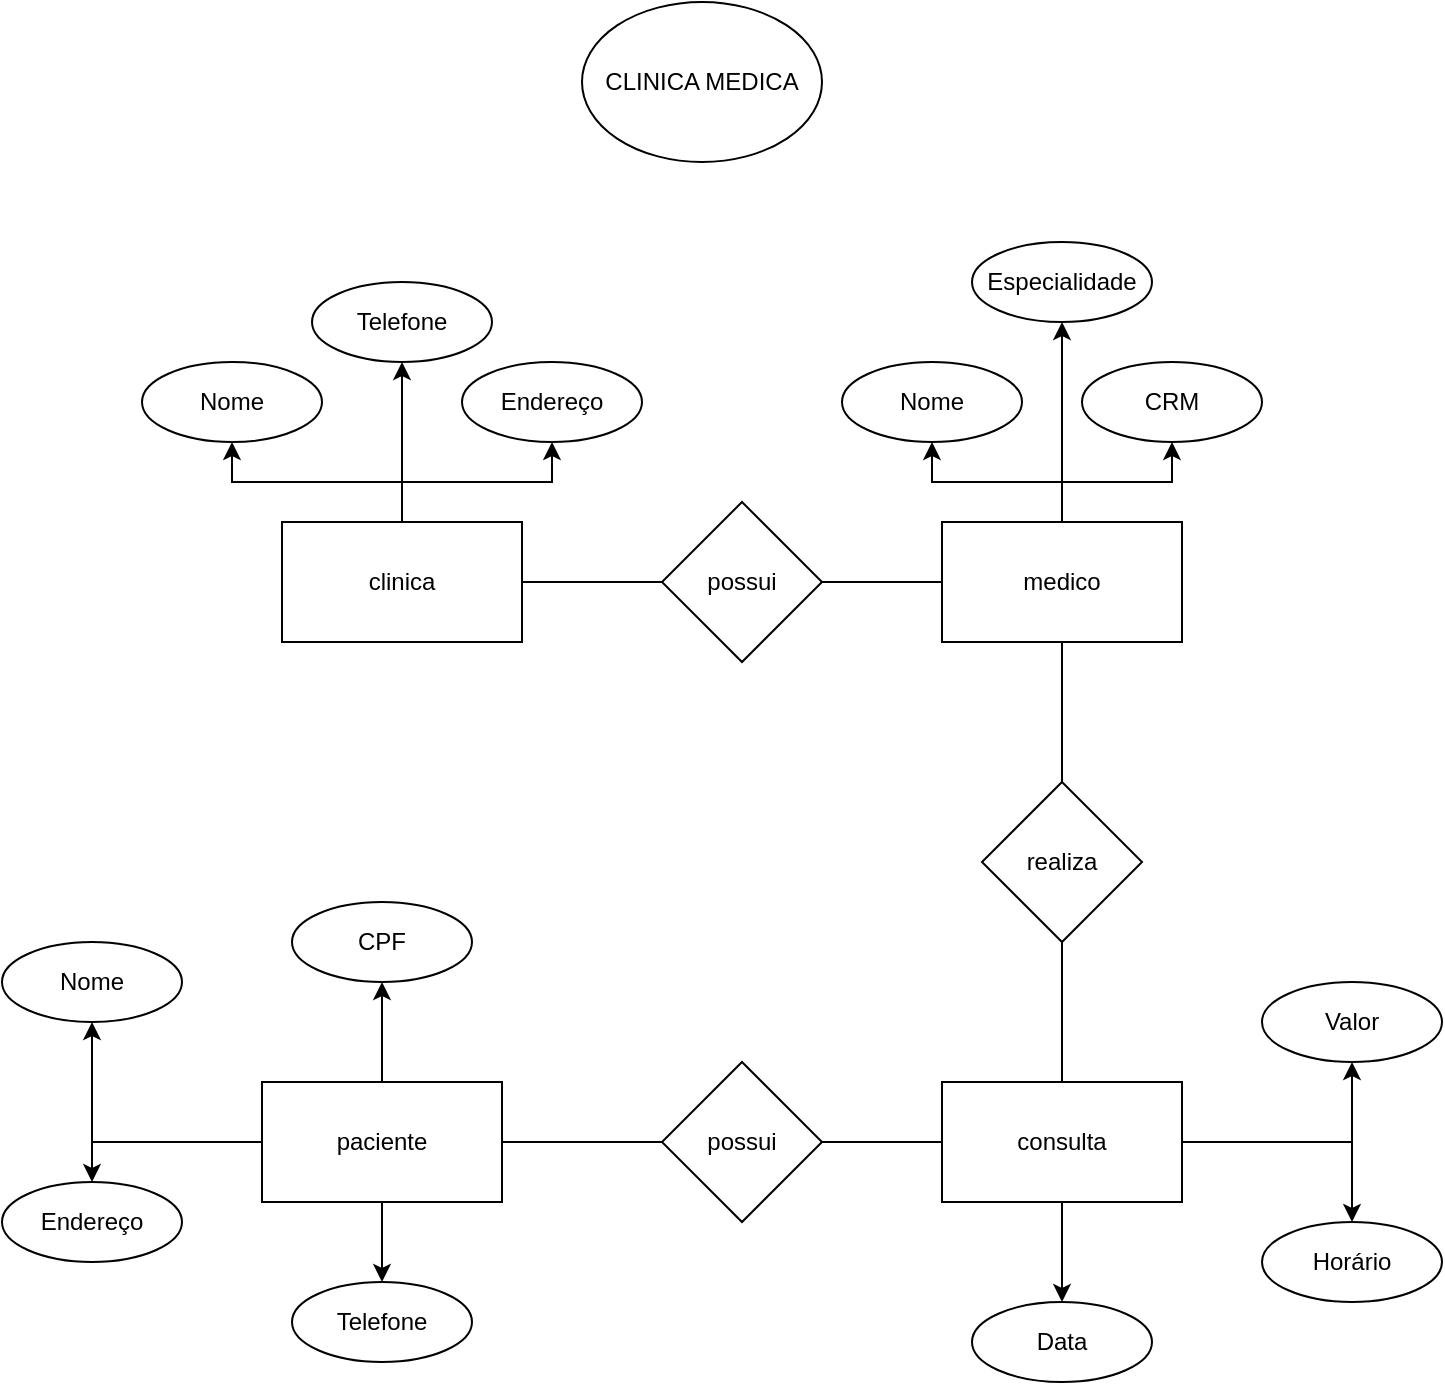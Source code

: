 <mxfile version="28.2.0">
  <diagram name="Página-1" id="um1fkUw_YQAbQyXrjvc_">
    <mxGraphModel grid="1" page="1" gridSize="10" guides="1" tooltips="1" connect="1" arrows="1" fold="1" pageScale="1" pageWidth="827" pageHeight="1169" math="0" shadow="0">
      <root>
        <mxCell id="0" />
        <mxCell id="1" parent="0" />
        <mxCell id="PIAi-dtqHLIWXzFcPzFo-5" style="edgeStyle=orthogonalEdgeStyle;rounded=0;orthogonalLoop=1;jettySize=auto;html=1;endArrow=none;endFill=0;" edge="1" parent="1" source="PIAi-dtqHLIWXzFcPzFo-1" target="PIAi-dtqHLIWXzFcPzFo-4">
          <mxGeometry relative="1" as="geometry" />
        </mxCell>
        <mxCell id="PIAi-dtqHLIWXzFcPzFo-15" style="edgeStyle=orthogonalEdgeStyle;rounded=0;orthogonalLoop=1;jettySize=auto;html=1;entryX=0.5;entryY=1;entryDx=0;entryDy=0;" edge="1" parent="1" source="PIAi-dtqHLIWXzFcPzFo-1" target="PIAi-dtqHLIWXzFcPzFo-14">
          <mxGeometry relative="1" as="geometry" />
        </mxCell>
        <mxCell id="PIAi-dtqHLIWXzFcPzFo-17" style="edgeStyle=orthogonalEdgeStyle;rounded=0;orthogonalLoop=1;jettySize=auto;html=1;entryX=0.5;entryY=1;entryDx=0;entryDy=0;" edge="1" parent="1" source="PIAi-dtqHLIWXzFcPzFo-1" target="PIAi-dtqHLIWXzFcPzFo-16">
          <mxGeometry relative="1" as="geometry" />
        </mxCell>
        <mxCell id="PIAi-dtqHLIWXzFcPzFo-19" style="edgeStyle=orthogonalEdgeStyle;rounded=0;orthogonalLoop=1;jettySize=auto;html=1;entryX=0.5;entryY=1;entryDx=0;entryDy=0;" edge="1" parent="1" source="PIAi-dtqHLIWXzFcPzFo-1" target="PIAi-dtqHLIWXzFcPzFo-18">
          <mxGeometry relative="1" as="geometry" />
        </mxCell>
        <mxCell id="PIAi-dtqHLIWXzFcPzFo-1" value="clinica" style="rounded=0;whiteSpace=wrap;html=1;" vertex="1" parent="1">
          <mxGeometry x="170" y="290" width="120" height="60" as="geometry" />
        </mxCell>
        <mxCell id="PIAi-dtqHLIWXzFcPzFo-2" value="possui" style="rhombus;whiteSpace=wrap;html=1;" vertex="1" parent="1">
          <mxGeometry x="360" y="280" width="80" height="80" as="geometry" />
        </mxCell>
        <mxCell id="PIAi-dtqHLIWXzFcPzFo-11" style="edgeStyle=orthogonalEdgeStyle;rounded=0;orthogonalLoop=1;jettySize=auto;html=1;entryX=0.5;entryY=0;entryDx=0;entryDy=0;endArrow=none;endFill=0;" edge="1" parent="1" source="PIAi-dtqHLIWXzFcPzFo-4" target="PIAi-dtqHLIWXzFcPzFo-9">
          <mxGeometry relative="1" as="geometry" />
        </mxCell>
        <mxCell id="PIAi-dtqHLIWXzFcPzFo-24" style="edgeStyle=orthogonalEdgeStyle;rounded=0;orthogonalLoop=1;jettySize=auto;html=1;" edge="1" parent="1" source="PIAi-dtqHLIWXzFcPzFo-4" target="PIAi-dtqHLIWXzFcPzFo-20">
          <mxGeometry relative="1" as="geometry" />
        </mxCell>
        <mxCell id="PIAi-dtqHLIWXzFcPzFo-25" style="edgeStyle=orthogonalEdgeStyle;rounded=0;orthogonalLoop=1;jettySize=auto;html=1;entryX=0.5;entryY=1;entryDx=0;entryDy=0;" edge="1" parent="1" source="PIAi-dtqHLIWXzFcPzFo-4" target="PIAi-dtqHLIWXzFcPzFo-23">
          <mxGeometry relative="1" as="geometry" />
        </mxCell>
        <mxCell id="PIAi-dtqHLIWXzFcPzFo-26" style="edgeStyle=orthogonalEdgeStyle;rounded=0;orthogonalLoop=1;jettySize=auto;html=1;entryX=0.5;entryY=1;entryDx=0;entryDy=0;" edge="1" parent="1" source="PIAi-dtqHLIWXzFcPzFo-4" target="PIAi-dtqHLIWXzFcPzFo-22">
          <mxGeometry relative="1" as="geometry" />
        </mxCell>
        <mxCell id="PIAi-dtqHLIWXzFcPzFo-4" value="medico" style="rounded=0;whiteSpace=wrap;html=1;" vertex="1" parent="1">
          <mxGeometry x="500" y="290" width="120" height="60" as="geometry" />
        </mxCell>
        <mxCell id="PIAi-dtqHLIWXzFcPzFo-12" style="edgeStyle=orthogonalEdgeStyle;rounded=0;orthogonalLoop=1;jettySize=auto;html=1;entryX=0;entryY=0.5;entryDx=0;entryDy=0;endArrow=none;endFill=0;" edge="1" parent="1" source="PIAi-dtqHLIWXzFcPzFo-6" target="PIAi-dtqHLIWXzFcPzFo-9">
          <mxGeometry relative="1" as="geometry" />
        </mxCell>
        <mxCell id="PIAi-dtqHLIWXzFcPzFo-37" style="edgeStyle=orthogonalEdgeStyle;rounded=0;orthogonalLoop=1;jettySize=auto;html=1;" edge="1" parent="1" source="PIAi-dtqHLIWXzFcPzFo-6" target="PIAi-dtqHLIWXzFcPzFo-30">
          <mxGeometry relative="1" as="geometry" />
        </mxCell>
        <mxCell id="PIAi-dtqHLIWXzFcPzFo-38" style="edgeStyle=orthogonalEdgeStyle;rounded=0;orthogonalLoop=1;jettySize=auto;html=1;entryX=0.5;entryY=1;entryDx=0;entryDy=0;" edge="1" parent="1" source="PIAi-dtqHLIWXzFcPzFo-6" target="PIAi-dtqHLIWXzFcPzFo-32">
          <mxGeometry relative="1" as="geometry" />
        </mxCell>
        <mxCell id="PIAi-dtqHLIWXzFcPzFo-39" style="edgeStyle=orthogonalEdgeStyle;rounded=0;orthogonalLoop=1;jettySize=auto;html=1;entryX=0.5;entryY=0;entryDx=0;entryDy=0;" edge="1" parent="1" source="PIAi-dtqHLIWXzFcPzFo-6" target="PIAi-dtqHLIWXzFcPzFo-29">
          <mxGeometry relative="1" as="geometry" />
        </mxCell>
        <mxCell id="PIAi-dtqHLIWXzFcPzFo-40" style="edgeStyle=orthogonalEdgeStyle;rounded=0;orthogonalLoop=1;jettySize=auto;html=1;entryX=0.5;entryY=0;entryDx=0;entryDy=0;" edge="1" parent="1" source="PIAi-dtqHLIWXzFcPzFo-6" target="PIAi-dtqHLIWXzFcPzFo-28">
          <mxGeometry relative="1" as="geometry" />
        </mxCell>
        <mxCell id="PIAi-dtqHLIWXzFcPzFo-6" value="paciente" style="rounded=0;whiteSpace=wrap;html=1;" vertex="1" parent="1">
          <mxGeometry x="160" y="570" width="120" height="60" as="geometry" />
        </mxCell>
        <mxCell id="PIAi-dtqHLIWXzFcPzFo-7" value="realiza" style="rhombus;whiteSpace=wrap;html=1;" vertex="1" parent="1">
          <mxGeometry x="520" y="420" width="80" height="80" as="geometry" />
        </mxCell>
        <mxCell id="PIAi-dtqHLIWXzFcPzFo-13" value="" style="edgeStyle=orthogonalEdgeStyle;rounded=0;orthogonalLoop=1;jettySize=auto;html=1;endArrow=none;endFill=0;" edge="1" parent="1" source="PIAi-dtqHLIWXzFcPzFo-9" target="PIAi-dtqHLIWXzFcPzFo-10">
          <mxGeometry relative="1" as="geometry" />
        </mxCell>
        <mxCell id="PIAi-dtqHLIWXzFcPzFo-41" style="edgeStyle=orthogonalEdgeStyle;rounded=0;orthogonalLoop=1;jettySize=auto;html=1;entryX=0.5;entryY=0;entryDx=0;entryDy=0;" edge="1" parent="1" source="PIAi-dtqHLIWXzFcPzFo-9" target="PIAi-dtqHLIWXzFcPzFo-33">
          <mxGeometry relative="1" as="geometry" />
        </mxCell>
        <mxCell id="PIAi-dtqHLIWXzFcPzFo-43" style="edgeStyle=orthogonalEdgeStyle;rounded=0;orthogonalLoop=1;jettySize=auto;html=1;entryX=0.5;entryY=1;entryDx=0;entryDy=0;" edge="1" parent="1" source="PIAi-dtqHLIWXzFcPzFo-9" target="PIAi-dtqHLIWXzFcPzFo-36">
          <mxGeometry relative="1" as="geometry" />
        </mxCell>
        <mxCell id="PIAi-dtqHLIWXzFcPzFo-44" style="edgeStyle=orthogonalEdgeStyle;rounded=0;orthogonalLoop=1;jettySize=auto;html=1;entryX=0.5;entryY=0;entryDx=0;entryDy=0;" edge="1" parent="1" source="PIAi-dtqHLIWXzFcPzFo-9" target="PIAi-dtqHLIWXzFcPzFo-34">
          <mxGeometry relative="1" as="geometry" />
        </mxCell>
        <mxCell id="PIAi-dtqHLIWXzFcPzFo-9" value="consulta" style="rounded=0;whiteSpace=wrap;html=1;" vertex="1" parent="1">
          <mxGeometry x="500" y="570" width="120" height="60" as="geometry" />
        </mxCell>
        <mxCell id="PIAi-dtqHLIWXzFcPzFo-10" value="possui" style="rhombus;whiteSpace=wrap;html=1;" vertex="1" parent="1">
          <mxGeometry x="360" y="560" width="80" height="80" as="geometry" />
        </mxCell>
        <mxCell id="PIAi-dtqHLIWXzFcPzFo-14" value="Nome" style="ellipse;whiteSpace=wrap;html=1;" vertex="1" parent="1">
          <mxGeometry x="100" y="210" width="90" height="40" as="geometry" />
        </mxCell>
        <mxCell id="PIAi-dtqHLIWXzFcPzFo-16" value="Endereço" style="ellipse;whiteSpace=wrap;html=1;" vertex="1" parent="1">
          <mxGeometry x="260" y="210" width="90" height="40" as="geometry" />
        </mxCell>
        <mxCell id="PIAi-dtqHLIWXzFcPzFo-18" value="Telefone" style="ellipse;whiteSpace=wrap;html=1;" vertex="1" parent="1">
          <mxGeometry x="185" y="170" width="90" height="40" as="geometry" />
        </mxCell>
        <mxCell id="PIAi-dtqHLIWXzFcPzFo-20" value="Nome" style="ellipse;whiteSpace=wrap;html=1;" vertex="1" parent="1">
          <mxGeometry x="450" y="210" width="90" height="40" as="geometry" />
        </mxCell>
        <mxCell id="PIAi-dtqHLIWXzFcPzFo-22" value="Especialidade" style="ellipse;whiteSpace=wrap;html=1;" vertex="1" parent="1">
          <mxGeometry x="515" y="150" width="90" height="40" as="geometry" />
        </mxCell>
        <mxCell id="PIAi-dtqHLIWXzFcPzFo-23" value="CRM" style="ellipse;whiteSpace=wrap;html=1;" vertex="1" parent="1">
          <mxGeometry x="570" y="210" width="90" height="40" as="geometry" />
        </mxCell>
        <mxCell id="PIAi-dtqHLIWXzFcPzFo-28" value="Telefone" style="ellipse;whiteSpace=wrap;html=1;" vertex="1" parent="1">
          <mxGeometry x="175" y="670" width="90" height="40" as="geometry" />
        </mxCell>
        <mxCell id="PIAi-dtqHLIWXzFcPzFo-29" value="Endereço" style="ellipse;whiteSpace=wrap;html=1;" vertex="1" parent="1">
          <mxGeometry x="30" y="620" width="90" height="40" as="geometry" />
        </mxCell>
        <mxCell id="PIAi-dtqHLIWXzFcPzFo-30" value="CPF" style="ellipse;whiteSpace=wrap;html=1;" vertex="1" parent="1">
          <mxGeometry x="175" y="480" width="90" height="40" as="geometry" />
        </mxCell>
        <mxCell id="PIAi-dtqHLIWXzFcPzFo-32" value="Nome" style="ellipse;whiteSpace=wrap;html=1;" vertex="1" parent="1">
          <mxGeometry x="30" y="500" width="90" height="40" as="geometry" />
        </mxCell>
        <mxCell id="PIAi-dtqHLIWXzFcPzFo-33" value="Data" style="ellipse;whiteSpace=wrap;html=1;" vertex="1" parent="1">
          <mxGeometry x="515" y="680" width="90" height="40" as="geometry" />
        </mxCell>
        <mxCell id="PIAi-dtqHLIWXzFcPzFo-34" value="Horário" style="ellipse;whiteSpace=wrap;html=1;" vertex="1" parent="1">
          <mxGeometry x="660" y="640" width="90" height="40" as="geometry" />
        </mxCell>
        <mxCell id="PIAi-dtqHLIWXzFcPzFo-36" value="Valor" style="ellipse;whiteSpace=wrap;html=1;" vertex="1" parent="1">
          <mxGeometry x="660" y="520" width="90" height="40" as="geometry" />
        </mxCell>
        <mxCell id="PIAi-dtqHLIWXzFcPzFo-46" value="CLINICA MEDICA" style="ellipse;whiteSpace=wrap;html=1;" vertex="1" parent="1">
          <mxGeometry x="320" y="30" width="120" height="80" as="geometry" />
        </mxCell>
      </root>
    </mxGraphModel>
  </diagram>
</mxfile>
